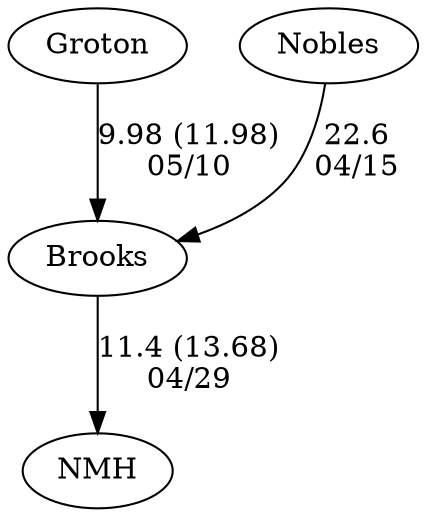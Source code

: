 digraph boys5foursBrooks {Groton [URL="boys5foursBrooksGroton.html"];Nobles [URL="boys5foursBrooksNobles.html"];Brooks [URL="boys5foursBrooksBrooks.html"];NMH [URL="boys5foursBrooksNMH.html"];Brooks -> NMH[label="11.4 (13.68)
04/29", weight="89", tooltip="NEIRA Boys & Girls Fours,Northfield Mount Hermon, Brooks School, Cambridge Rindge & Latin			
Distance: Approx. 1250 Conditions: Significant head current, course slightly under the full 1500 m. Calm water and occasional drizzle.
None", URL="http://www.row2k.com/results/resultspage.cfm?UID=6B0B61A81F7CAE8C8A32C8CDB18E91ED&cat=5", random="random"]; 
Groton -> Brooks[label="9.98 (11.98)
05/10", weight="91", tooltip="NEIRA Boys & Girls Fours,Groton JV vs. Brooks JV			
Distance: 1250 Meters Conditions: Very little wind or chop. Moderate current. Comments: Also racing were the Boys and Girls 7th boats:
Boys 7:
Brooks: 4:53
Groton: 5:19
Girls 7:
Brooks: 5.06
Groton: 5:40
None", URL="http://www.row2k.com/results/resultspage.cfm?UID=C056DFD0326A8B1A82CE215F897C0056&cat=5", random="random"]; 
Nobles -> Brooks[label="22.6
04/15", weight="78", tooltip="NEIRA Boys & Girls Fours,Brooks vs. Nobles			
Distance: 1500 Conditions: Moderate headwind throughout (5-8 mph) with some variability from race to race. Light chop. Comments: A beautiful day for early-spring racing. Thanks to a flexible, enthusiastic and impressive Nobles squad for making the trip up to Brooks. Good, clean racing across the board. Note that B4 and B5 were both started with their sterns on the starting line. 
Good luck Nobles on your season.
None", URL="http://www.row2k.com/results/resultspage.cfm?UID=6A52C3E2752BC9A886C53C3D6E7D2794&cat=5", random="random"]}